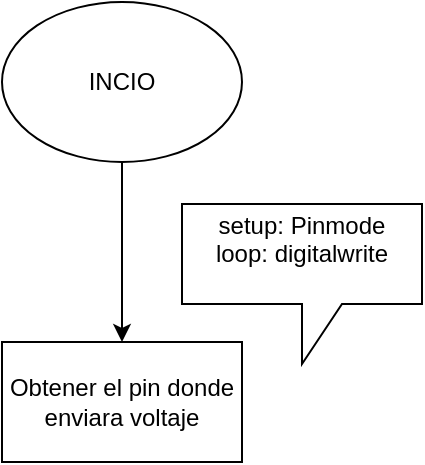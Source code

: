 <mxfile version="24.7.17">
  <diagram name="Página-1" id="hNYAAqSymZ0YNKkiLd2x">
    <mxGraphModel dx="1290" dy="596" grid="1" gridSize="10" guides="1" tooltips="1" connect="1" arrows="1" fold="1" page="1" pageScale="1" pageWidth="827" pageHeight="1169" math="0" shadow="0">
      <root>
        <mxCell id="0" />
        <mxCell id="1" parent="0" />
        <mxCell id="GfnhyUZuGeiHSdNjZTDy-6" value="" style="edgeStyle=orthogonalEdgeStyle;rounded=0;orthogonalLoop=1;jettySize=auto;html=1;" edge="1" parent="1" source="GfnhyUZuGeiHSdNjZTDy-2" target="GfnhyUZuGeiHSdNjZTDy-5">
          <mxGeometry relative="1" as="geometry" />
        </mxCell>
        <mxCell id="GfnhyUZuGeiHSdNjZTDy-2" value="INCIO" style="ellipse;whiteSpace=wrap;html=1;" vertex="1" parent="1">
          <mxGeometry x="90" y="70" width="120" height="80" as="geometry" />
        </mxCell>
        <mxCell id="GfnhyUZuGeiHSdNjZTDy-5" value="Obtener el pin donde enviara voltaje" style="whiteSpace=wrap;html=1;" vertex="1" parent="1">
          <mxGeometry x="90" y="240" width="120" height="60" as="geometry" />
        </mxCell>
        <mxCell id="GfnhyUZuGeiHSdNjZTDy-8" value="setup: Pinmode&lt;div&gt;loop: digitalwrite&lt;br&gt;&lt;div&gt;&lt;br&gt;&lt;/div&gt;&lt;/div&gt;" style="shape=callout;whiteSpace=wrap;html=1;perimeter=calloutPerimeter;" vertex="1" parent="1">
          <mxGeometry x="180" y="171" width="120" height="80" as="geometry" />
        </mxCell>
      </root>
    </mxGraphModel>
  </diagram>
</mxfile>
